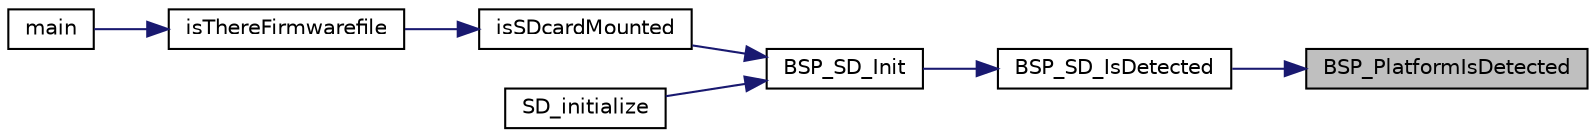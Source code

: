 digraph "BSP_PlatformIsDetected"
{
 // LATEX_PDF_SIZE
  edge [fontname="Helvetica",fontsize="10",labelfontname="Helvetica",labelfontsize="10"];
  node [fontname="Helvetica",fontsize="10",shape=record];
  rankdir="RL";
  Node1 [label="BSP_PlatformIsDetected",height=0.2,width=0.4,color="black", fillcolor="grey75", style="filled", fontcolor="black",tooltip=" "];
  Node1 -> Node2 [dir="back",color="midnightblue",fontsize="10",style="solid",fontname="Helvetica"];
  Node2 [label="BSP_SD_IsDetected",height=0.2,width=0.4,color="black", fillcolor="white", style="filled",URL="$bsp__driver__sd_8c.html#a80c0a2c6722e29b76aa3e3d8a57ee27a",tooltip="Detects if SD card is correctly plugged in the memory slot or not."];
  Node2 -> Node3 [dir="back",color="midnightblue",fontsize="10",style="solid",fontname="Helvetica"];
  Node3 [label="BSP_SD_Init",height=0.2,width=0.4,color="black", fillcolor="white", style="filled",URL="$bsp__driver__sd_8c.html#afe208758d02f97e12c2eecbf604c1726",tooltip="Initializes the SD card device."];
  Node3 -> Node4 [dir="back",color="midnightblue",fontsize="10",style="solid",fontname="Helvetica"];
  Node4 [label="isSDcardMounted",height=0.2,width=0.4,color="black", fillcolor="white", style="filled",URL="$bootloader_main_8c.html#ab9d6015915e86857d061d4f4e3a034c1",tooltip=" "];
  Node4 -> Node5 [dir="back",color="midnightblue",fontsize="10",style="solid",fontname="Helvetica"];
  Node5 [label="isThereFirmwarefile",height=0.2,width=0.4,color="black", fillcolor="white", style="filled",URL="$bootloader_main_8h.html#a00dc442d16eb0c90dd198e8808879454",tooltip=" "];
  Node5 -> Node6 [dir="back",color="midnightblue",fontsize="10",style="solid",fontname="Helvetica"];
  Node6 [label="main",height=0.2,width=0.4,color="black", fillcolor="white", style="filled",URL="$main_8c.html#a840291bc02cba5474a4cb46a9b9566fe",tooltip="The application entry point."];
  Node3 -> Node7 [dir="back",color="midnightblue",fontsize="10",style="solid",fontname="Helvetica"];
  Node7 [label="SD_initialize",height=0.2,width=0.4,color="black", fillcolor="white", style="filled",URL="$sd__diskio_8c.html#aad7ae36100f45de75e573a0f5fd3addd",tooltip="Initializes a Drive."];
}
